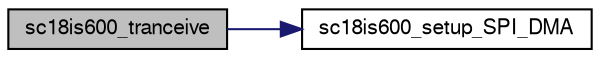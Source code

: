digraph "sc18is600_tranceive"
{
  edge [fontname="FreeSans",fontsize="10",labelfontname="FreeSans",labelfontsize="10"];
  node [fontname="FreeSans",fontsize="10",shape=record];
  rankdir="LR";
  Node1 [label="sc18is600_tranceive",height=0.2,width=0.4,color="black", fillcolor="grey75", style="filled", fontcolor="black"];
  Node1 -> Node2 [color="midnightblue",fontsize="10",style="solid",fontname="FreeSans"];
  Node2 [label="sc18is600_setup_SPI_DMA",height=0.2,width=0.4,color="black", fillcolor="white", style="filled",URL="$sc18is600__arch_8c.html#ac1c3ce0a750435f184d007337842d76c"];
}
